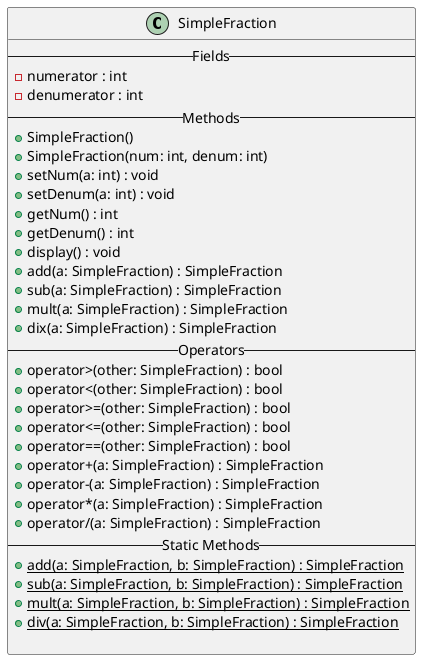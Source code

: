 @startuml Fraction

class SimpleFraction{
    -- Fields --
    - numerator : int
    - denumerator : int
    -- Methods --
    + SimpleFraction()
    + SimpleFraction(num: int, denum: int)
    + setNum(a: int) : void
    + setDenum(a: int) : void
    + getNum() : int
    + getDenum() : int
    + display() : void
    + add(a: SimpleFraction) : SimpleFraction
    + sub(a: SimpleFraction) : SimpleFraction
    + mult(a: SimpleFraction) : SimpleFraction
    + dix(a: SimpleFraction) : SimpleFraction
    -- Operators --
    + operator>(other: SimpleFraction) : bool
    + operator<(other: SimpleFraction) : bool
    + operator>=(other: SimpleFraction) : bool
    + operator<=(other: SimpleFraction) : bool
    + operator==(other: SimpleFraction) : bool
    + operator+(a: SimpleFraction) : SimpleFraction
    + operator-(a: SimpleFraction) : SimpleFraction
    + operator*(a: SimpleFraction) : SimpleFraction
    + operator/(a: SimpleFraction) : SimpleFraction
    -- Static Methods --
    + {static} add(a: SimpleFraction, b: SimpleFraction) : SimpleFraction
    + {static} sub(a: SimpleFraction, b: SimpleFraction) : SimpleFraction
    + {static} mult(a: SimpleFraction, b: SimpleFraction) : SimpleFraction
    + {static} div(a: SimpleFraction, b: SimpleFraction) : SimpleFraction

}




@enduml